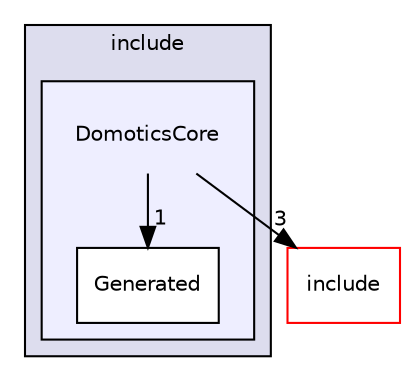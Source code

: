 digraph "include/DomoticsCore" {
  compound=true
  node [ fontsize="10", fontname="Helvetica"];
  edge [ labelfontsize="10", labelfontname="Helvetica"];
  subgraph clusterdir_77e607773e9567a5f422031d324d0fbe {
    graph [ bgcolor="#ddddee", pencolor="black", label="include" fontname="Helvetica", fontsize="10", URL="dir_77e607773e9567a5f422031d324d0fbe.html"]
  subgraph clusterdir_3cea6b3def0eec57e482a0967da6b4f8 {
    graph [ bgcolor="#eeeeff", pencolor="black", label="" URL="dir_3cea6b3def0eec57e482a0967da6b4f8.html"];
    dir_3cea6b3def0eec57e482a0967da6b4f8 [shape=plaintext label="DomoticsCore"];
  dir_f4c0420a23bda5f6ce625289ca1826ef [shape=box label="Generated" fillcolor="white" style="filled" URL="dir_f4c0420a23bda5f6ce625289ca1826ef.html"];
  }
  }
  dir_ad1bc51aa286b8e42c9263538f50c9cf [shape=box label="include" fillcolor="white" style="filled" color="red" URL="dir_ad1bc51aa286b8e42c9263538f50c9cf.html"];
  dir_3cea6b3def0eec57e482a0967da6b4f8->dir_ad1bc51aa286b8e42c9263538f50c9cf [headlabel="3", labeldistance=1.5 headhref="dir_000003_000000.html"];
  dir_3cea6b3def0eec57e482a0967da6b4f8->dir_f4c0420a23bda5f6ce625289ca1826ef [headlabel="1", labeldistance=1.5 headhref="dir_000003_000013.html"];
}
